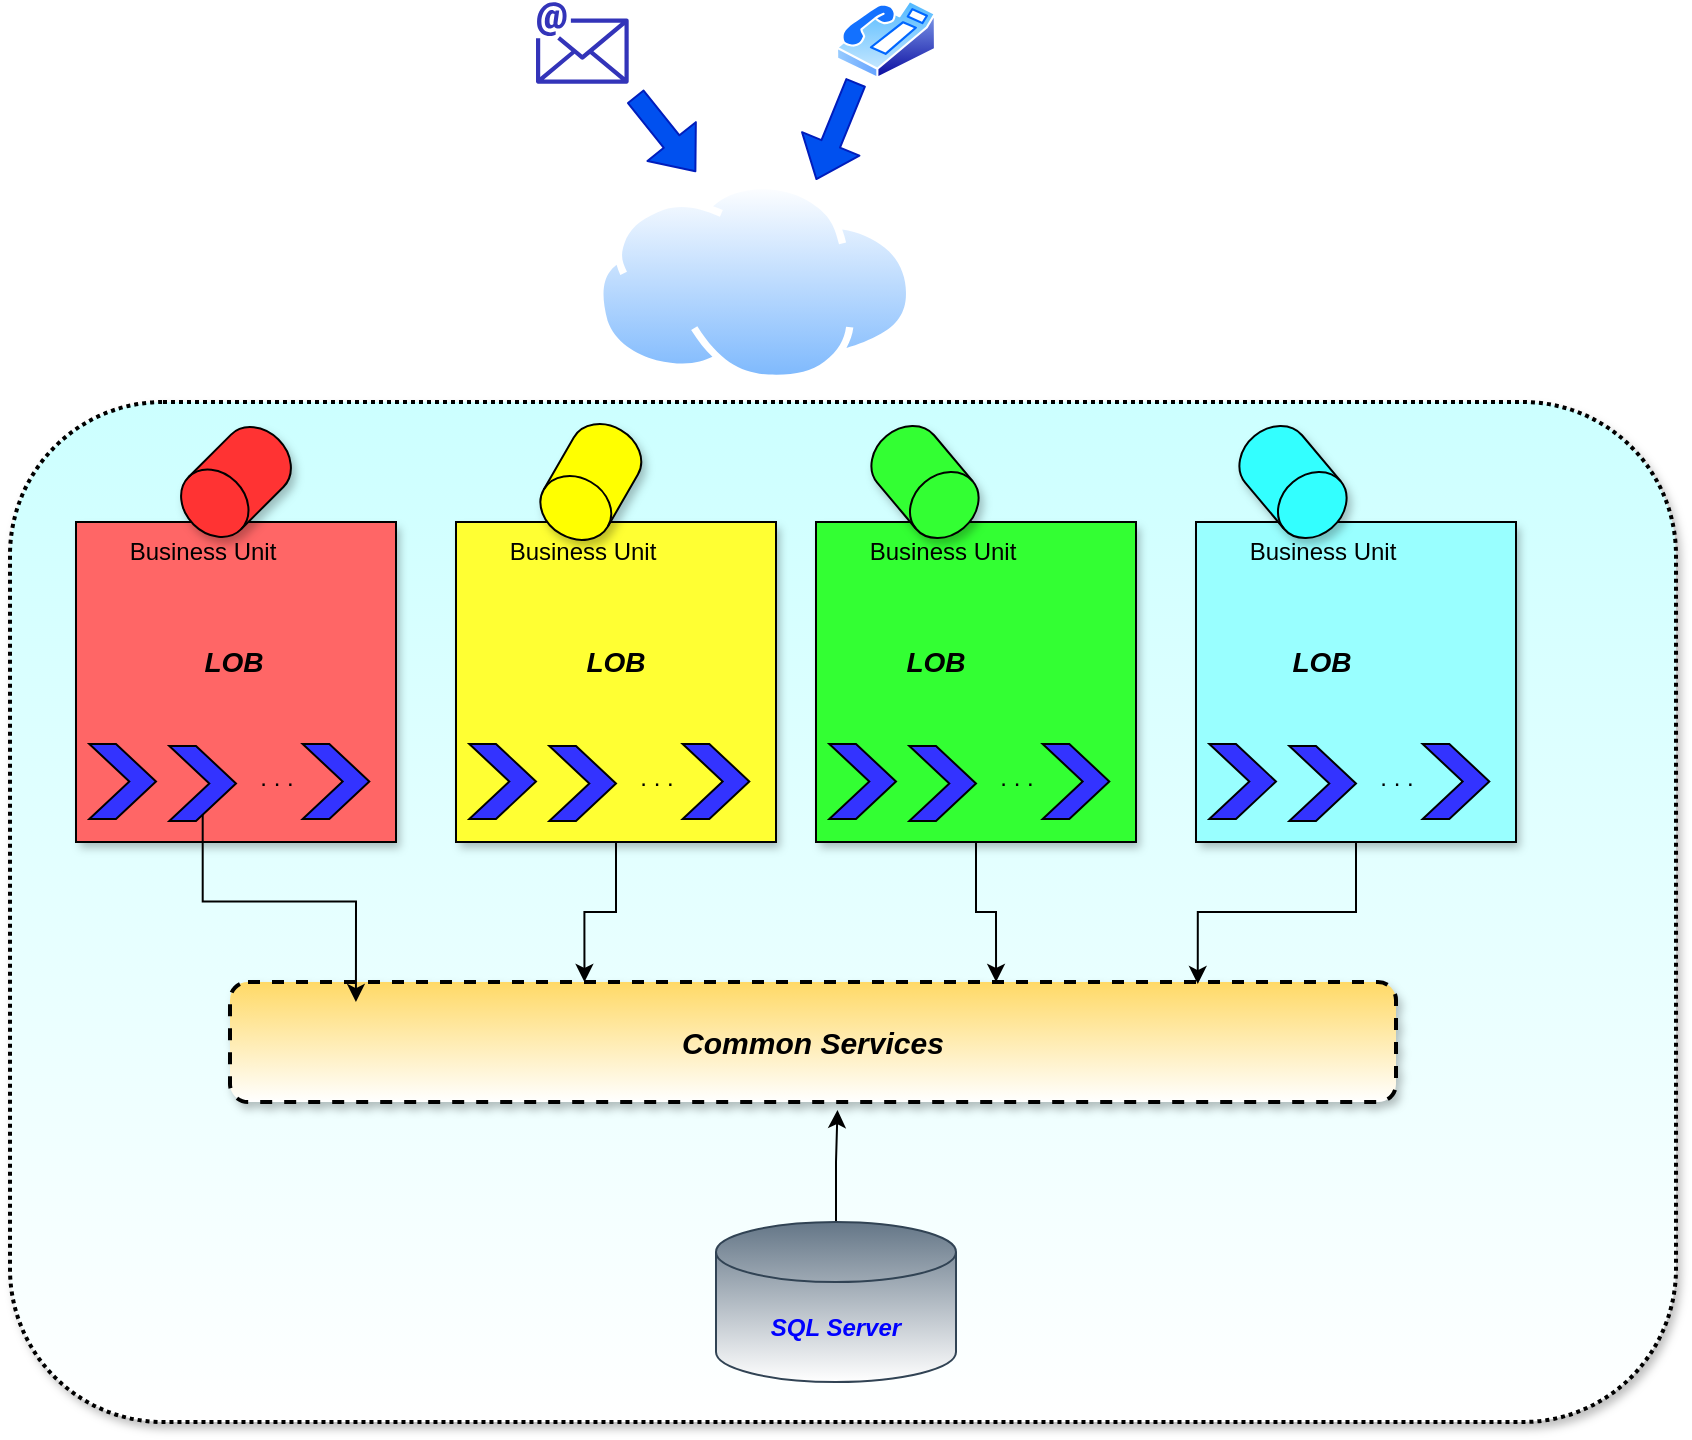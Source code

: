 <mxfile version="14.9.2" type="device"><diagram id="4MPoFTdNyFoeWIg-poJV" name="Page-1"><mxGraphModel dx="1117" dy="876" grid="1" gridSize="10" guides="1" tooltips="1" connect="1" arrows="1" fold="1" page="1" pageScale="1" pageWidth="1100" pageHeight="850" math="0" shadow="0"><root><mxCell id="0"/><mxCell id="1" parent="0"/><mxCell id="2uRRbdlk25BAYOI-nDra-14" value="" style="rounded=1;whiteSpace=wrap;html=1;shadow=1;glass=0;dashed=1;sketch=0;strokeWidth=2;gradientColor=#ffffff;fillColor=#CCFFFF;dashPattern=1 1;" vertex="1" parent="1"><mxGeometry x="87" y="250" width="833" height="510" as="geometry"/></mxCell><mxCell id="nF6u8aJNeLtkBNPNNLWe-8" value="" style="group;fillColor=#3399FF;shadow=1;sketch=0;" parent="1" vertex="1" connectable="0"><mxGeometry x="120" y="310" width="160" height="160" as="geometry"/></mxCell><mxCell id="nF6u8aJNeLtkBNPNNLWe-1" value="" style="whiteSpace=wrap;html=1;aspect=fixed;align=left;container=0;fillColor=#FF6666;" parent="nF6u8aJNeLtkBNPNNLWe-8" vertex="1"><mxGeometry width="160" height="160" as="geometry"/></mxCell><mxCell id="nF6u8aJNeLtkBNPNNLWe-2" value="" style="shape=step;perimeter=stepPerimeter;whiteSpace=wrap;html=1;fixedSize=1;container=0;fillColor=#3333FF;" parent="nF6u8aJNeLtkBNPNNLWe-8" vertex="1"><mxGeometry x="6.667" y="111" width="33.333" height="37.5" as="geometry"/></mxCell><mxCell id="nF6u8aJNeLtkBNPNNLWe-3" value="" style="shape=step;perimeter=stepPerimeter;whiteSpace=wrap;html=1;fixedSize=1;container=0;fillColor=#3333FF;" parent="nF6u8aJNeLtkBNPNNLWe-8" vertex="1"><mxGeometry x="46.667" y="112" width="33.333" height="37.5" as="geometry"/></mxCell><mxCell id="nF6u8aJNeLtkBNPNNLWe-4" value="" style="shape=step;perimeter=stepPerimeter;whiteSpace=wrap;html=1;fixedSize=1;container=0;fillColor=#3333FF;" parent="nF6u8aJNeLtkBNPNNLWe-8" vertex="1"><mxGeometry x="113.333" y="111" width="33.333" height="37.5" as="geometry"/></mxCell><mxCell id="nF6u8aJNeLtkBNPNNLWe-5" value=". . ." style="text;html=1;strokeColor=none;fillColor=none;align=center;verticalAlign=middle;whiteSpace=wrap;rounded=0;container=0;" parent="nF6u8aJNeLtkBNPNNLWe-8" vertex="1"><mxGeometry x="86.667" y="120.25" width="26.667" height="15.0" as="geometry"/></mxCell><mxCell id="nF6u8aJNeLtkBNPNNLWe-6" value="Business Unit" style="text;html=1;strokeColor=none;fillColor=none;align=center;verticalAlign=middle;whiteSpace=wrap;rounded=0;container=0;" parent="nF6u8aJNeLtkBNPNNLWe-8" vertex="1"><mxGeometry x="6.67" y="7.5" width="113.33" height="15" as="geometry"/></mxCell><mxCell id="2uRRbdlk25BAYOI-nDra-1" value="&lt;b&gt;&lt;i&gt;&lt;font style=&quot;font-size: 14px&quot;&gt;LOB&lt;/font&gt;&lt;/i&gt;&lt;/b&gt;" style="text;html=1;strokeColor=none;fillColor=none;align=center;verticalAlign=middle;whiteSpace=wrap;rounded=0;shadow=1;glass=0;dashed=1;sketch=0;" vertex="1" parent="nF6u8aJNeLtkBNPNNLWe-8"><mxGeometry x="59" y="60" width="40" height="20" as="geometry"/></mxCell><mxCell id="nF6u8aJNeLtkBNPNNLWe-9" value="" style="group;fillColor=#FFFF00;shadow=1;sketch=0;" parent="1" vertex="1" connectable="0"><mxGeometry x="310" y="310" width="160" height="160" as="geometry"/></mxCell><mxCell id="nF6u8aJNeLtkBNPNNLWe-10" value="" style="whiteSpace=wrap;html=1;aspect=fixed;align=left;container=0;fillColor=#FFFF33;" parent="nF6u8aJNeLtkBNPNNLWe-9" vertex="1"><mxGeometry width="160" height="160" as="geometry"/></mxCell><mxCell id="nF6u8aJNeLtkBNPNNLWe-11" value="" style="shape=step;perimeter=stepPerimeter;whiteSpace=wrap;html=1;fixedSize=1;container=0;fillColor=#3333FF;" parent="nF6u8aJNeLtkBNPNNLWe-9" vertex="1"><mxGeometry x="6.667" y="111" width="33.333" height="37.5" as="geometry"/></mxCell><mxCell id="nF6u8aJNeLtkBNPNNLWe-12" value="" style="shape=step;perimeter=stepPerimeter;whiteSpace=wrap;html=1;fixedSize=1;container=0;fillColor=#3333FF;" parent="nF6u8aJNeLtkBNPNNLWe-9" vertex="1"><mxGeometry x="46.667" y="112" width="33.333" height="37.5" as="geometry"/></mxCell><mxCell id="nF6u8aJNeLtkBNPNNLWe-13" value="" style="shape=step;perimeter=stepPerimeter;whiteSpace=wrap;html=1;fixedSize=1;container=0;fillColor=#3333FF;" parent="nF6u8aJNeLtkBNPNNLWe-9" vertex="1"><mxGeometry x="113.333" y="111" width="33.333" height="37.5" as="geometry"/></mxCell><mxCell id="nF6u8aJNeLtkBNPNNLWe-14" value=". . ." style="text;html=1;strokeColor=none;fillColor=none;align=center;verticalAlign=middle;whiteSpace=wrap;rounded=0;container=0;" parent="nF6u8aJNeLtkBNPNNLWe-9" vertex="1"><mxGeometry x="86.667" y="120.25" width="26.667" height="15.0" as="geometry"/></mxCell><mxCell id="nF6u8aJNeLtkBNPNNLWe-15" value="Business Unit" style="text;html=1;strokeColor=none;fillColor=none;align=center;verticalAlign=middle;whiteSpace=wrap;rounded=0;container=0;" parent="nF6u8aJNeLtkBNPNNLWe-9" vertex="1"><mxGeometry x="6.67" y="7.5" width="113.33" height="15" as="geometry"/></mxCell><mxCell id="2uRRbdlk25BAYOI-nDra-10" value="&lt;b&gt;&lt;i&gt;&lt;font style=&quot;font-size: 14px&quot;&gt;LOB&lt;/font&gt;&lt;/i&gt;&lt;/b&gt;" style="text;html=1;strokeColor=none;fillColor=none;align=center;verticalAlign=middle;whiteSpace=wrap;rounded=0;shadow=1;glass=0;dashed=1;sketch=0;" vertex="1" parent="nF6u8aJNeLtkBNPNNLWe-9"><mxGeometry x="60" y="60" width="40" height="20" as="geometry"/></mxCell><mxCell id="nF6u8aJNeLtkBNPNNLWe-16" value="" style="group;fillColor=#33FF33;shadow=1;sketch=0;" parent="1" vertex="1" connectable="0"><mxGeometry x="490" y="310" width="160" height="160" as="geometry"/></mxCell><mxCell id="nF6u8aJNeLtkBNPNNLWe-17" value="" style="whiteSpace=wrap;html=1;aspect=fixed;align=left;container=0;fillColor=#33FF33;" parent="nF6u8aJNeLtkBNPNNLWe-16" vertex="1"><mxGeometry width="160" height="160" as="geometry"/></mxCell><mxCell id="nF6u8aJNeLtkBNPNNLWe-18" value="" style="shape=step;perimeter=stepPerimeter;whiteSpace=wrap;html=1;fixedSize=1;container=0;fillColor=#3333FF;" parent="nF6u8aJNeLtkBNPNNLWe-16" vertex="1"><mxGeometry x="6.667" y="111" width="33.333" height="37.5" as="geometry"/></mxCell><mxCell id="nF6u8aJNeLtkBNPNNLWe-19" value="" style="shape=step;perimeter=stepPerimeter;whiteSpace=wrap;html=1;fixedSize=1;container=0;fillColor=#3333FF;" parent="nF6u8aJNeLtkBNPNNLWe-16" vertex="1"><mxGeometry x="46.667" y="112" width="33.333" height="37.5" as="geometry"/></mxCell><mxCell id="nF6u8aJNeLtkBNPNNLWe-20" value="" style="shape=step;perimeter=stepPerimeter;whiteSpace=wrap;html=1;fixedSize=1;container=0;fillColor=#3333FF;" parent="nF6u8aJNeLtkBNPNNLWe-16" vertex="1"><mxGeometry x="113.333" y="111" width="33.333" height="37.5" as="geometry"/></mxCell><mxCell id="nF6u8aJNeLtkBNPNNLWe-21" value=". . ." style="text;html=1;strokeColor=none;fillColor=none;align=center;verticalAlign=middle;whiteSpace=wrap;rounded=0;container=0;" parent="nF6u8aJNeLtkBNPNNLWe-16" vertex="1"><mxGeometry x="86.667" y="120.25" width="26.667" height="15.0" as="geometry"/></mxCell><mxCell id="nF6u8aJNeLtkBNPNNLWe-22" value="Business Unit" style="text;html=1;strokeColor=none;fillColor=none;align=center;verticalAlign=middle;whiteSpace=wrap;rounded=0;container=0;" parent="nF6u8aJNeLtkBNPNNLWe-16" vertex="1"><mxGeometry x="6.67" y="7.5" width="113.33" height="15" as="geometry"/></mxCell><mxCell id="2uRRbdlk25BAYOI-nDra-11" value="&lt;b&gt;&lt;i&gt;&lt;font style=&quot;font-size: 14px&quot;&gt;LOB&lt;/font&gt;&lt;/i&gt;&lt;/b&gt;" style="text;html=1;strokeColor=none;fillColor=none;align=center;verticalAlign=middle;whiteSpace=wrap;rounded=0;shadow=1;glass=0;dashed=1;sketch=0;" vertex="1" parent="nF6u8aJNeLtkBNPNNLWe-16"><mxGeometry x="40" y="60" width="40" height="20" as="geometry"/></mxCell><mxCell id="nF6u8aJNeLtkBNPNNLWe-23" value="" style="group;fillColor=#99FFFF;shadow=1;sketch=0;" parent="1" vertex="1" connectable="0"><mxGeometry x="680" y="310" width="160" height="160" as="geometry"/></mxCell><mxCell id="nF6u8aJNeLtkBNPNNLWe-24" value="" style="whiteSpace=wrap;html=1;aspect=fixed;align=left;container=0;fillColor=#99FFFF;" parent="nF6u8aJNeLtkBNPNNLWe-23" vertex="1"><mxGeometry width="160" height="160" as="geometry"/></mxCell><mxCell id="nF6u8aJNeLtkBNPNNLWe-25" value="" style="shape=step;perimeter=stepPerimeter;whiteSpace=wrap;html=1;fixedSize=1;container=0;fillColor=#3333FF;" parent="nF6u8aJNeLtkBNPNNLWe-23" vertex="1"><mxGeometry x="6.667" y="111" width="33.333" height="37.5" as="geometry"/></mxCell><mxCell id="nF6u8aJNeLtkBNPNNLWe-26" value="" style="shape=step;perimeter=stepPerimeter;whiteSpace=wrap;html=1;fixedSize=1;container=0;fillColor=#3333FF;" parent="nF6u8aJNeLtkBNPNNLWe-23" vertex="1"><mxGeometry x="46.667" y="112" width="33.333" height="37.5" as="geometry"/></mxCell><mxCell id="nF6u8aJNeLtkBNPNNLWe-27" value="" style="shape=step;perimeter=stepPerimeter;whiteSpace=wrap;html=1;fixedSize=1;container=0;fillColor=#3333FF;" parent="nF6u8aJNeLtkBNPNNLWe-23" vertex="1"><mxGeometry x="113.333" y="111" width="33.333" height="37.5" as="geometry"/></mxCell><mxCell id="nF6u8aJNeLtkBNPNNLWe-28" value=". . ." style="text;html=1;strokeColor=none;fillColor=none;align=center;verticalAlign=middle;whiteSpace=wrap;rounded=0;container=0;" parent="nF6u8aJNeLtkBNPNNLWe-23" vertex="1"><mxGeometry x="86.667" y="120.25" width="26.667" height="15.0" as="geometry"/></mxCell><mxCell id="nF6u8aJNeLtkBNPNNLWe-29" value="Business Unit" style="text;html=1;strokeColor=none;fillColor=none;align=center;verticalAlign=middle;whiteSpace=wrap;rounded=0;container=0;" parent="nF6u8aJNeLtkBNPNNLWe-23" vertex="1"><mxGeometry x="6.67" y="7.5" width="113.33" height="15" as="geometry"/></mxCell><mxCell id="2uRRbdlk25BAYOI-nDra-12" value="&lt;b&gt;&lt;i&gt;&lt;font style=&quot;font-size: 14px&quot;&gt;LOB&lt;/font&gt;&lt;/i&gt;&lt;/b&gt;" style="text;html=1;strokeColor=none;fillColor=none;align=center;verticalAlign=middle;whiteSpace=wrap;rounded=0;shadow=1;glass=0;dashed=1;sketch=0;" vertex="1" parent="nF6u8aJNeLtkBNPNNLWe-23"><mxGeometry x="43.34" y="60" width="40" height="20" as="geometry"/></mxCell><mxCell id="nF6u8aJNeLtkBNPNNLWe-32" style="edgeStyle=orthogonalEdgeStyle;rounded=0;orthogonalLoop=1;jettySize=auto;html=1;entryX=0.521;entryY=1.067;entryDx=0;entryDy=0;entryPerimeter=0;" parent="1" source="nF6u8aJNeLtkBNPNNLWe-30" target="nF6u8aJNeLtkBNPNNLWe-31" edge="1"><mxGeometry relative="1" as="geometry"/></mxCell><mxCell id="nF6u8aJNeLtkBNPNNLWe-30" value="&lt;i&gt;&lt;b&gt;&lt;font color=&quot;#0000ff&quot;&gt;SQL Server&lt;/font&gt;&lt;/b&gt;&lt;/i&gt;" style="shape=cylinder3;whiteSpace=wrap;html=1;boundedLbl=1;backgroundOutline=1;size=15;fillColor=#647687;strokeColor=#314354;fontColor=#ffffff;gradientColor=#ffffff;" parent="1" vertex="1"><mxGeometry x="440" y="660" width="120" height="80" as="geometry"/></mxCell><mxCell id="nF6u8aJNeLtkBNPNNLWe-31" value="&lt;i&gt;&lt;b&gt;&lt;font style=&quot;font-size: 15px&quot;&gt;Common Services&lt;/font&gt;&lt;/b&gt;&lt;/i&gt;" style="rounded=1;whiteSpace=wrap;html=1;fillColor=#FFD966;gradientColor=#ffffff;dashed=1;strokeWidth=2;shadow=1;sketch=0;glass=0;" parent="1" vertex="1"><mxGeometry x="197" y="540" width="583" height="60" as="geometry"/></mxCell><mxCell id="nF6u8aJNeLtkBNPNNLWe-33" style="edgeStyle=orthogonalEdgeStyle;rounded=0;orthogonalLoop=1;jettySize=auto;html=1;entryX=0.108;entryY=0.167;entryDx=0;entryDy=0;entryPerimeter=0;" parent="1" source="nF6u8aJNeLtkBNPNNLWe-3" target="nF6u8aJNeLtkBNPNNLWe-31" edge="1"><mxGeometry relative="1" as="geometry"/></mxCell><mxCell id="nF6u8aJNeLtkBNPNNLWe-34" style="edgeStyle=orthogonalEdgeStyle;rounded=0;orthogonalLoop=1;jettySize=auto;html=1;entryX=0.304;entryY=0;entryDx=0;entryDy=0;entryPerimeter=0;" parent="1" source="nF6u8aJNeLtkBNPNNLWe-10" target="nF6u8aJNeLtkBNPNNLWe-31" edge="1"><mxGeometry relative="1" as="geometry"/></mxCell><mxCell id="nF6u8aJNeLtkBNPNNLWe-35" style="edgeStyle=orthogonalEdgeStyle;rounded=0;orthogonalLoop=1;jettySize=auto;html=1;entryX=0.657;entryY=0;entryDx=0;entryDy=0;entryPerimeter=0;" parent="1" source="nF6u8aJNeLtkBNPNNLWe-17" target="nF6u8aJNeLtkBNPNNLWe-31" edge="1"><mxGeometry relative="1" as="geometry"/></mxCell><mxCell id="nF6u8aJNeLtkBNPNNLWe-36" style="edgeStyle=orthogonalEdgeStyle;rounded=0;orthogonalLoop=1;jettySize=auto;html=1;entryX=0.83;entryY=0.017;entryDx=0;entryDy=0;entryPerimeter=0;" parent="1" source="nF6u8aJNeLtkBNPNNLWe-24" target="nF6u8aJNeLtkBNPNNLWe-31" edge="1"><mxGeometry relative="1" as="geometry"/></mxCell><mxCell id="nF6u8aJNeLtkBNPNNLWe-37" value="" style="shape=cylinder3;whiteSpace=wrap;html=1;boundedLbl=1;backgroundOutline=1;size=15;rotation=-135;fillColor=#FF3333;shadow=1;sketch=0;" parent="1" vertex="1"><mxGeometry x="181.5" y="260" width="37" height="60" as="geometry"/></mxCell><mxCell id="nF6u8aJNeLtkBNPNNLWe-38" value="" style="shape=cylinder3;whiteSpace=wrap;html=1;boundedLbl=1;backgroundOutline=1;size=15;rotation=-150;fillColor=#FFFF00;shadow=1;sketch=0;" parent="1" vertex="1"><mxGeometry x="358.91" y="260" width="37" height="60" as="geometry"/></mxCell><mxCell id="nF6u8aJNeLtkBNPNNLWe-39" value="" style="shape=cylinder3;whiteSpace=wrap;html=1;boundedLbl=1;backgroundOutline=1;size=15;rotation=140;fillColor=#33FF33;shadow=1;sketch=0;" parent="1" vertex="1"><mxGeometry x="526" y="260" width="37" height="60" as="geometry"/></mxCell><mxCell id="nF6u8aJNeLtkBNPNNLWe-40" value="" style="shape=cylinder3;whiteSpace=wrap;html=1;boundedLbl=1;backgroundOutline=1;size=15;rotation=140;fillColor=#33FFFF;shadow=1;sketch=0;" parent="1" vertex="1"><mxGeometry x="710" y="260" width="37" height="60" as="geometry"/></mxCell><mxCell id="nF6u8aJNeLtkBNPNNLWe-41" value="" style="outlineConnect=0;fontColor=#232F3E;gradientColor=none;fillColor=#3334B9;strokeColor=none;dashed=0;verticalLabelPosition=bottom;verticalAlign=top;align=center;html=1;fontSize=12;fontStyle=0;aspect=fixed;pointerEvents=1;shape=mxgraph.aws4.email;" parent="1" vertex="1"><mxGeometry x="350" y="50" width="46.35" height="41" as="geometry"/></mxCell><mxCell id="nF6u8aJNeLtkBNPNNLWe-42" value="" style="aspect=fixed;perimeter=ellipsePerimeter;html=1;align=center;shadow=0;dashed=0;spacingTop=3;image;image=img/lib/active_directory/phone.svg;" parent="1" vertex="1"><mxGeometry x="500" y="49" width="50" height="39.5" as="geometry"/></mxCell><mxCell id="nF6u8aJNeLtkBNPNNLWe-43" value="" style="shape=flexArrow;endArrow=classic;html=1;fillColor=#0050ef;strokeColor=#001DBC;" parent="1" edge="1"><mxGeometry width="50" height="50" relative="1" as="geometry"><mxPoint x="510" y="90" as="sourcePoint"/><mxPoint x="490" y="139" as="targetPoint"/></mxGeometry></mxCell><mxCell id="nF6u8aJNeLtkBNPNNLWe-44" value="" style="shape=flexArrow;endArrow=classic;html=1;fillColor=#0050ef;strokeColor=#001DBC;" parent="1" edge="1"><mxGeometry width="50" height="50" relative="1" as="geometry"><mxPoint x="399.584" y="97" as="sourcePoint"/><mxPoint x="430" y="135" as="targetPoint"/></mxGeometry></mxCell><mxCell id="2uRRbdlk25BAYOI-nDra-13" value="" style="aspect=fixed;perimeter=ellipsePerimeter;html=1;align=center;shadow=0;dashed=0;spacingTop=3;image;image=img/lib/active_directory/internet_cloud.svg;glass=0;sketch=0;strokeWidth=2;fillColor=#FFD966;gradientColor=#ffffff;" vertex="1" parent="1"><mxGeometry x="380" y="140" width="158.73" height="100" as="geometry"/></mxCell></root></mxGraphModel></diagram></mxfile>